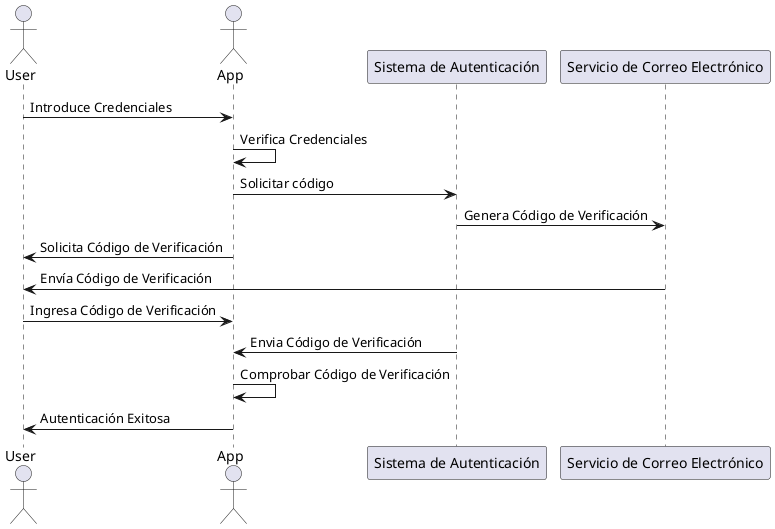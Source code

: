 @startuml "Diagrama de Secuencia"
actor User
actor App
participant "Sistema de Autenticación" as Auth
participant "Servicio de Correo Electrónico" as MailSender

User -> App: Introduce Credenciales
App -> App: Verifica Credenciales
App -> Auth: Solicitar código
Auth -> MailSender: Genera Código de Verificación
App -> User: Solicita Código de Verificación
MailSender -> User: Envía Código de Verificación
User -> App: Ingresa Código de Verificación
Auth -> App: Envia Código de Verificación
App -> App: Comprobar Código de Verificación
App -> User: Autenticación Exitosa
@enduml